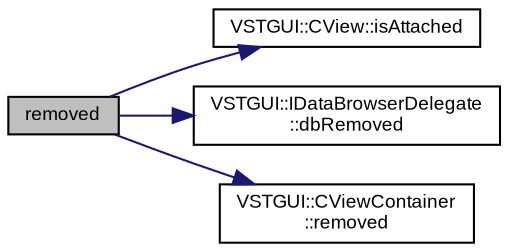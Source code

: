 digraph "removed"
{
  bgcolor="transparent";
  edge [fontname="Arial",fontsize="9",labelfontname="Arial",labelfontsize="9"];
  node [fontname="Arial",fontsize="9",shape=record];
  rankdir="LR";
  Node1 [label="removed",height=0.2,width=0.4,color="black", fillcolor="grey75", style="filled" fontcolor="black"];
  Node1 -> Node2 [color="midnightblue",fontsize="9",style="solid",fontname="Arial"];
  Node2 [label="VSTGUI::CView::isAttached",height=0.2,width=0.4,color="black",URL="$class_v_s_t_g_u_i_1_1_c_view.html#a1b7f04ee36bdaecd09a2625370dc90d8",tooltip="is view attached to a parentView "];
  Node1 -> Node3 [color="midnightblue",fontsize="9",style="solid",fontname="Arial"];
  Node3 [label="VSTGUI::IDataBrowserDelegate\l::dbRemoved",height=0.2,width=0.4,color="black",URL="$class_v_s_t_g_u_i_1_1_i_data_browser_delegate.html#ac3336710c1610bdd014defb96cd1421e"];
  Node1 -> Node4 [color="midnightblue",fontsize="9",style="solid",fontname="Arial"];
  Node4 [label="VSTGUI::CViewContainer\l::removed",height=0.2,width=0.4,color="black",URL="$class_v_s_t_g_u_i_1_1_c_view_container.html#a6e6ca5f3ecb10d888379cf19c29dd604",tooltip="view is removed from parent view "];
}
